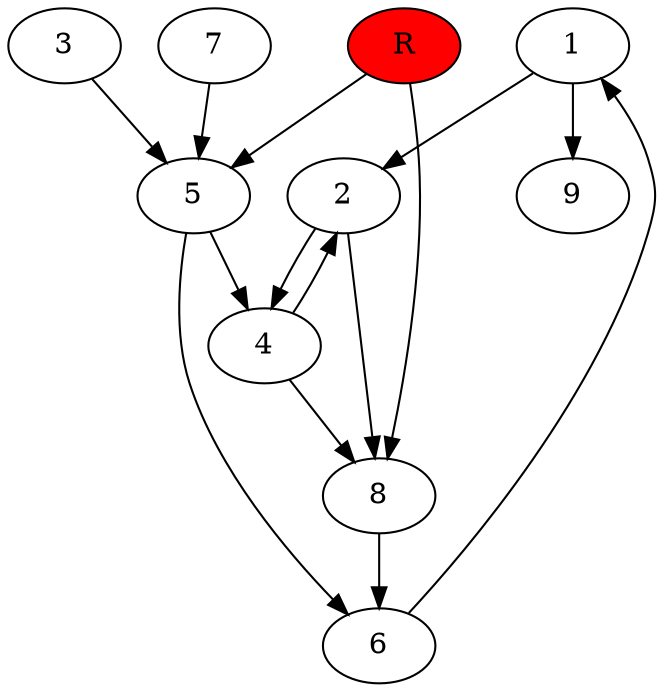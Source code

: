 digraph prb80903 {
	1
	2
	3
	4
	5
	6
	7
	8
	R [fillcolor="#ff0000" style=filled]
	1 -> 2
	1 -> 9
	2 -> 4
	2 -> 8
	3 -> 5
	4 -> 2
	4 -> 8
	5 -> 4
	5 -> 6
	6 -> 1
	7 -> 5
	8 -> 6
	R -> 5
	R -> 8
}
